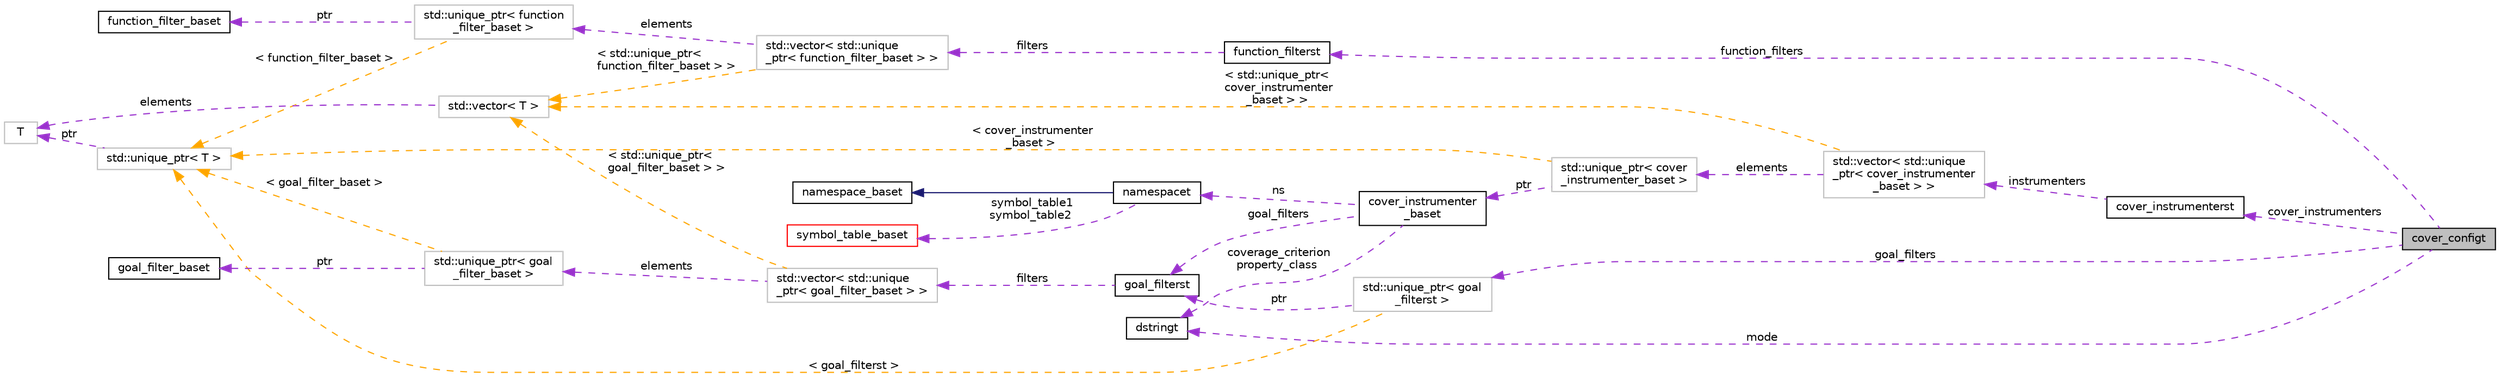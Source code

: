 digraph "cover_configt"
{
 // LATEX_PDF_SIZE
  bgcolor="transparent";
  edge [fontname="Helvetica",fontsize="10",labelfontname="Helvetica",labelfontsize="10"];
  node [fontname="Helvetica",fontsize="10",shape=record];
  rankdir="LR";
  Node1 [label="cover_configt",height=0.2,width=0.4,color="black", fillcolor="grey75", style="filled", fontcolor="black",tooltip=" "];
  Node2 -> Node1 [dir="back",color="darkorchid3",fontsize="10",style="dashed",label=" function_filters" ,fontname="Helvetica"];
  Node2 [label="function_filterst",height=0.2,width=0.4,color="black",URL="$classfunction__filterst.html",tooltip="A collection of function filters to be applied in conjunction."];
  Node3 -> Node2 [dir="back",color="darkorchid3",fontsize="10",style="dashed",label=" filters" ,fontname="Helvetica"];
  Node3 [label="std::vector\< std::unique\l_ptr\< function_filter_baset \> \>",height=0.2,width=0.4,color="grey75",tooltip=" "];
  Node4 -> Node3 [dir="back",color="darkorchid3",fontsize="10",style="dashed",label=" elements" ,fontname="Helvetica"];
  Node4 [label="std::unique_ptr\< function\l_filter_baset \>",height=0.2,width=0.4,color="grey75",tooltip=" "];
  Node5 -> Node4 [dir="back",color="darkorchid3",fontsize="10",style="dashed",label=" ptr" ,fontname="Helvetica"];
  Node5 [label="function_filter_baset",height=0.2,width=0.4,color="black",URL="$classfunction__filter__baset.html",tooltip="Base class for filtering functions."];
  Node6 -> Node4 [dir="back",color="orange",fontsize="10",style="dashed",label=" \< function_filter_baset \>" ,fontname="Helvetica"];
  Node6 [label="std::unique_ptr\< T \>",height=0.2,width=0.4,color="grey75",tooltip="STL class."];
  Node7 -> Node6 [dir="back",color="darkorchid3",fontsize="10",style="dashed",label=" ptr" ,fontname="Helvetica"];
  Node7 [label="T",height=0.2,width=0.4,color="grey75",tooltip=" "];
  Node8 -> Node3 [dir="back",color="orange",fontsize="10",style="dashed",label=" \< std::unique_ptr\<\l function_filter_baset \> \>" ,fontname="Helvetica"];
  Node8 [label="std::vector\< T \>",height=0.2,width=0.4,color="grey75",tooltip="STL class."];
  Node7 -> Node8 [dir="back",color="darkorchid3",fontsize="10",style="dashed",label=" elements" ,fontname="Helvetica"];
  Node9 -> Node1 [dir="back",color="darkorchid3",fontsize="10",style="dashed",label=" goal_filters" ,fontname="Helvetica"];
  Node9 [label="std::unique_ptr\< goal\l_filterst \>",height=0.2,width=0.4,color="grey75",tooltip=" "];
  Node10 -> Node9 [dir="back",color="darkorchid3",fontsize="10",style="dashed",label=" ptr" ,fontname="Helvetica"];
  Node10 [label="goal_filterst",height=0.2,width=0.4,color="black",URL="$classgoal__filterst.html",tooltip="A collection of goal filters to be applied in conjunction."];
  Node11 -> Node10 [dir="back",color="darkorchid3",fontsize="10",style="dashed",label=" filters" ,fontname="Helvetica"];
  Node11 [label="std::vector\< std::unique\l_ptr\< goal_filter_baset \> \>",height=0.2,width=0.4,color="grey75",tooltip=" "];
  Node12 -> Node11 [dir="back",color="darkorchid3",fontsize="10",style="dashed",label=" elements" ,fontname="Helvetica"];
  Node12 [label="std::unique_ptr\< goal\l_filter_baset \>",height=0.2,width=0.4,color="grey75",tooltip=" "];
  Node13 -> Node12 [dir="back",color="darkorchid3",fontsize="10",style="dashed",label=" ptr" ,fontname="Helvetica"];
  Node13 [label="goal_filter_baset",height=0.2,width=0.4,color="black",URL="$classgoal__filter__baset.html",tooltip="Base class for filtering goals."];
  Node6 -> Node12 [dir="back",color="orange",fontsize="10",style="dashed",label=" \< goal_filter_baset \>" ,fontname="Helvetica"];
  Node8 -> Node11 [dir="back",color="orange",fontsize="10",style="dashed",label=" \< std::unique_ptr\<\l goal_filter_baset \> \>" ,fontname="Helvetica"];
  Node6 -> Node9 [dir="back",color="orange",fontsize="10",style="dashed",label=" \< goal_filterst \>" ,fontname="Helvetica"];
  Node14 -> Node1 [dir="back",color="darkorchid3",fontsize="10",style="dashed",label=" mode" ,fontname="Helvetica"];
  Node14 [label="dstringt",height=0.2,width=0.4,color="black",URL="$classdstringt.html",tooltip="dstringt has one field, an unsigned integer no which is an index into a static table of strings."];
  Node15 -> Node1 [dir="back",color="darkorchid3",fontsize="10",style="dashed",label=" cover_instrumenters" ,fontname="Helvetica"];
  Node15 [label="cover_instrumenterst",height=0.2,width=0.4,color="black",URL="$classcover__instrumenterst.html",tooltip="A collection of instrumenters to be run."];
  Node16 -> Node15 [dir="back",color="darkorchid3",fontsize="10",style="dashed",label=" instrumenters" ,fontname="Helvetica"];
  Node16 [label="std::vector\< std::unique\l_ptr\< cover_instrumenter\l_baset \> \>",height=0.2,width=0.4,color="grey75",tooltip=" "];
  Node17 -> Node16 [dir="back",color="darkorchid3",fontsize="10",style="dashed",label=" elements" ,fontname="Helvetica"];
  Node17 [label="std::unique_ptr\< cover\l_instrumenter_baset \>",height=0.2,width=0.4,color="grey75",tooltip=" "];
  Node18 -> Node17 [dir="back",color="darkorchid3",fontsize="10",style="dashed",label=" ptr" ,fontname="Helvetica"];
  Node18 [label="cover_instrumenter\l_baset",height=0.2,width=0.4,color="black",URL="$classcover__instrumenter__baset.html",tooltip="Base class for goto program coverage instrumenters."];
  Node10 -> Node18 [dir="back",color="darkorchid3",fontsize="10",style="dashed",label=" goal_filters" ,fontname="Helvetica"];
  Node19 -> Node18 [dir="back",color="darkorchid3",fontsize="10",style="dashed",label=" ns" ,fontname="Helvetica"];
  Node19 [label="namespacet",height=0.2,width=0.4,color="black",URL="$classnamespacet.html",tooltip="A namespacet is essentially one or two symbol tables bound together, to allow for symbol lookups in t..."];
  Node20 -> Node19 [dir="back",color="midnightblue",fontsize="10",style="solid",fontname="Helvetica"];
  Node20 [label="namespace_baset",height=0.2,width=0.4,color="black",URL="$classnamespace__baset.html",tooltip="Basic interface for a namespace."];
  Node21 -> Node19 [dir="back",color="darkorchid3",fontsize="10",style="dashed",label=" symbol_table1\nsymbol_table2" ,fontname="Helvetica"];
  Node21 [label="symbol_table_baset",height=0.2,width=0.4,color="red",URL="$classsymbol__table__baset.html",tooltip="The symbol table base class interface."];
  Node14 -> Node18 [dir="back",color="darkorchid3",fontsize="10",style="dashed",label=" coverage_criterion\nproperty_class" ,fontname="Helvetica"];
  Node6 -> Node17 [dir="back",color="orange",fontsize="10",style="dashed",label=" \< cover_instrumenter\l_baset \>" ,fontname="Helvetica"];
  Node8 -> Node16 [dir="back",color="orange",fontsize="10",style="dashed",label=" \< std::unique_ptr\<\l cover_instrumenter\l_baset \> \>" ,fontname="Helvetica"];
}
